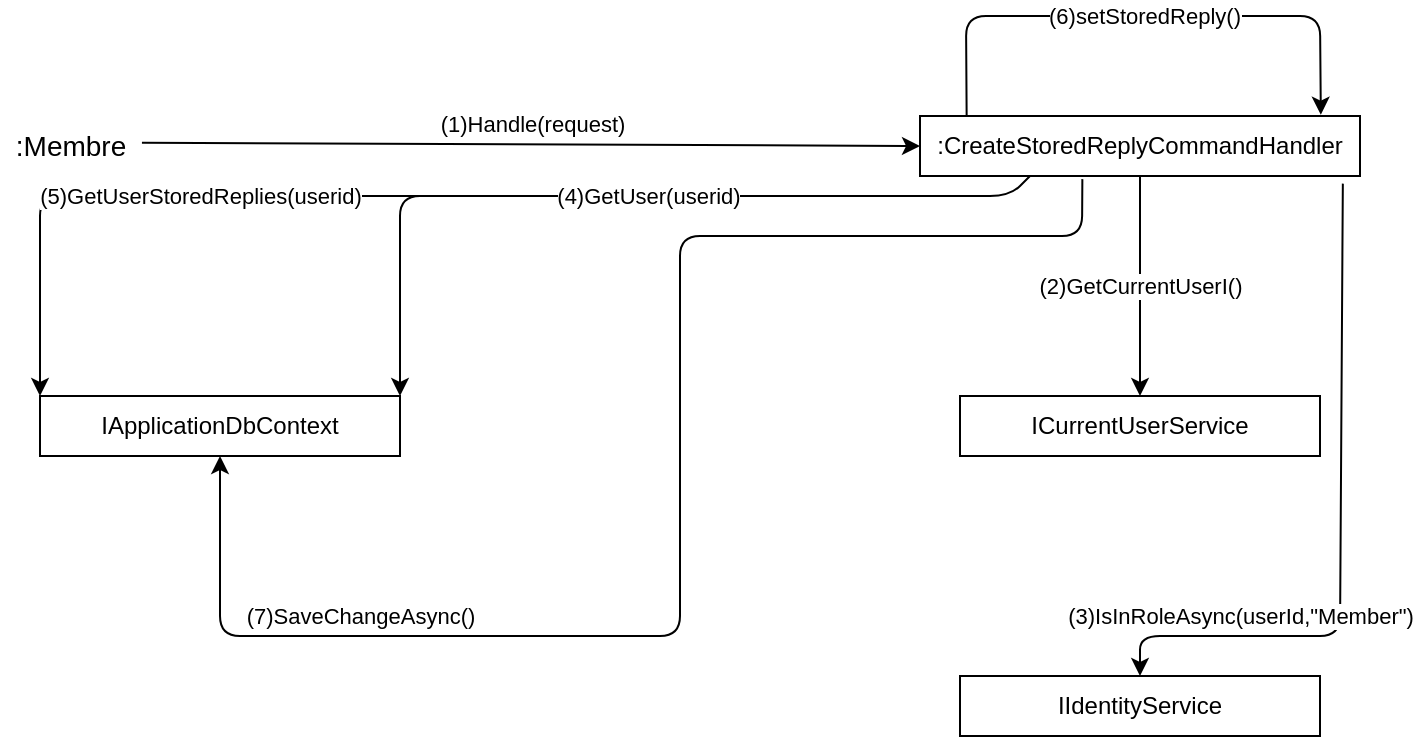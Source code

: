 <mxfile version="13.6.2" type="device"><diagram id="KlSm9ZCpK2tPTp8M8k4w" name="Page-1"><mxGraphModel dx="1515" dy="571" grid="1" gridSize="10" guides="1" tooltips="1" connect="1" arrows="1" fold="1" page="1" pageScale="1" pageWidth="827" pageHeight="1169" math="0" shadow="0"><root><mxCell id="0"/><mxCell id="1" parent="0"/><mxCell id="ac47MHlnu2ltBR3BtxnA-1" value=":&lt;span&gt;CreateStoredReplyCommandHandler&lt;/span&gt;" style="rounded=0;whiteSpace=wrap;html=1;" parent="1" vertex="1"><mxGeometry x="600" y="60" width="220" height="30" as="geometry"/></mxCell><mxCell id="ac47MHlnu2ltBR3BtxnA-2" value="(1)Handle(request)" style="endArrow=classic;html=1;exitX=1.014;exitY=0.421;exitDx=0;exitDy=0;entryX=0;entryY=0.5;entryDx=0;entryDy=0;exitPerimeter=0;" parent="1" source="ac47MHlnu2ltBR3BtxnA-3" target="ac47MHlnu2ltBR3BtxnA-1" edge="1"><mxGeometry y="10" width="50" height="50" relative="1" as="geometry"><mxPoint x="70" y="60" as="sourcePoint"/><mxPoint x="420" y="60" as="targetPoint"/><mxPoint as="offset"/></mxGeometry></mxCell><mxCell id="ac47MHlnu2ltBR3BtxnA-3" value=":Membre" style="text;html=1;align=center;verticalAlign=middle;resizable=0;points=[];autosize=1;fontSize=14;" parent="1" vertex="1"><mxGeometry x="140" y="65" width="70" height="20" as="geometry"/></mxCell><mxCell id="ac47MHlnu2ltBR3BtxnA-4" value="ICurrentUserService" style="rounded=0;whiteSpace=wrap;html=1;" parent="1" vertex="1"><mxGeometry x="620" y="200" width="180" height="30" as="geometry"/></mxCell><mxCell id="MVUgMCLiG67Y3BxT3WH3-1" value="IApplicationDbContext" style="rounded=0;whiteSpace=wrap;html=1;" parent="1" vertex="1"><mxGeometry x="160" y="200" width="180" height="30" as="geometry"/></mxCell><mxCell id="MVUgMCLiG67Y3BxT3WH3-2" value="(2)GetCurrentUserI()" style="endArrow=classic;html=1;exitX=0.5;exitY=1;exitDx=0;exitDy=0;entryX=0.5;entryY=0;entryDx=0;entryDy=0;" parent="1" source="ac47MHlnu2ltBR3BtxnA-1" target="ac47MHlnu2ltBR3BtxnA-4" edge="1"><mxGeometry width="50" height="50" relative="1" as="geometry"><mxPoint x="460" y="170" as="sourcePoint"/><mxPoint x="510" y="120" as="targetPoint"/></mxGeometry></mxCell><mxCell id="MVUgMCLiG67Y3BxT3WH3-3" value="(4)GetUser(userid)" style="endArrow=classic;html=1;exitX=0.25;exitY=1;exitDx=0;exitDy=0;entryX=1;entryY=0;entryDx=0;entryDy=0;" parent="1" source="ac47MHlnu2ltBR3BtxnA-1" target="MVUgMCLiG67Y3BxT3WH3-1" edge="1"><mxGeometry x="-0.069" width="50" height="50" relative="1" as="geometry"><mxPoint x="700.0" y="100" as="sourcePoint"/><mxPoint x="700.0" y="210.0" as="targetPoint"/><Array as="points"><mxPoint x="645" y="100"/><mxPoint x="340" y="100"/></Array><mxPoint as="offset"/></mxGeometry></mxCell><mxCell id="MVUgMCLiG67Y3BxT3WH3-4" value="&lt;span style=&quot;color: rgb(0 , 0 , 0) ; font-family: &amp;#34;helvetica&amp;#34; ; font-size: 11px ; font-style: normal ; font-weight: 400 ; letter-spacing: normal ; text-align: center ; text-indent: 0px ; text-transform: none ; word-spacing: 0px ; background-color: rgb(255 , 255 , 255) ; display: inline ; float: none&quot;&gt;(5)GetUserStoredReplies(userid)&lt;/span&gt;" style="endArrow=classic;html=1;entryX=0;entryY=0;entryDx=0;entryDy=0;" parent="1" edge="1"><mxGeometry x="-0.2" width="50" height="50" relative="1" as="geometry"><mxPoint x="360" y="100" as="sourcePoint"/><mxPoint x="160.0" y="200.0" as="targetPoint"/><Array as="points"><mxPoint x="160" y="100"/></Array><mxPoint as="offset"/></mxGeometry></mxCell><mxCell id="MVUgMCLiG67Y3BxT3WH3-6" value="&lt;span style=&quot;color: rgb(0 , 0 , 0) ; font-family: &amp;#34;helvetica&amp;#34; ; font-size: 11px ; font-style: normal ; font-weight: 400 ; letter-spacing: normal ; text-align: center ; text-indent: 0px ; text-transform: none ; word-spacing: 0px ; background-color: rgb(255 , 255 , 255) ; display: inline ; float: none&quot;&gt;(7)SaveChangeAsync()&lt;/span&gt;" style="endArrow=classic;html=1;entryX=0.5;entryY=1;entryDx=0;entryDy=0;exitX=0.369;exitY=1.052;exitDx=0;exitDy=0;exitPerimeter=0;" parent="1" target="MVUgMCLiG67Y3BxT3WH3-1" edge="1" source="ac47MHlnu2ltBR3BtxnA-1"><mxGeometry x="0.573" y="-10" width="50" height="50" relative="1" as="geometry"><mxPoint x="680" y="120" as="sourcePoint"/><mxPoint x="400" y="170" as="targetPoint"/><Array as="points"><mxPoint x="681" y="120"/><mxPoint x="480" y="120"/><mxPoint x="480" y="320"/><mxPoint x="250" y="320"/></Array><mxPoint as="offset"/></mxGeometry></mxCell><mxCell id="03fQx_aVtYxQcvfV0Gm0-1" value="&lt;span style=&quot;color: rgb(0 , 0 , 0) ; font-family: &amp;#34;helvetica&amp;#34; ; font-size: 11px ; font-style: normal ; font-weight: 400 ; letter-spacing: normal ; text-align: center ; text-indent: 0px ; text-transform: none ; word-spacing: 0px ; background-color: rgb(255 , 255 , 255) ; display: inline ; float: none&quot;&gt;(6)setStoredReply()&lt;/span&gt;" style="endArrow=classic;html=1;exitX=0.106;exitY=-0.018;exitDx=0;exitDy=0;exitPerimeter=0;entryX=0.911;entryY=-0.022;entryDx=0;entryDy=0;entryPerimeter=0;" edge="1" parent="1" source="ac47MHlnu2ltBR3BtxnA-1" target="ac47MHlnu2ltBR3BtxnA-1"><mxGeometry width="50" height="50" relative="1" as="geometry"><mxPoint x="490" y="190" as="sourcePoint"/><mxPoint x="800" y="10" as="targetPoint"/><Array as="points"><mxPoint x="623" y="10"/><mxPoint x="800" y="10"/></Array></mxGeometry></mxCell><mxCell id="03fQx_aVtYxQcvfV0Gm0-2" value="IIdentityService" style="rounded=0;whiteSpace=wrap;html=1;" vertex="1" parent="1"><mxGeometry x="620" y="340" width="180" height="30" as="geometry"/></mxCell><mxCell id="03fQx_aVtYxQcvfV0Gm0-3" value="(3)IsInRoleAsync(userId,&quot;Member&quot;)" style="endArrow=classic;html=1;entryX=0.5;entryY=0;entryDx=0;entryDy=0;exitX=0.961;exitY=1.127;exitDx=0;exitDy=0;exitPerimeter=0;" edge="1" target="03fQx_aVtYxQcvfV0Gm0-2" parent="1" source="ac47MHlnu2ltBR3BtxnA-1"><mxGeometry x="0.596" y="-10" width="50" height="50" relative="1" as="geometry"><mxPoint x="820" y="280" as="sourcePoint"/><mxPoint x="510" y="260" as="targetPoint"/><Array as="points"><mxPoint x="810" y="320"/><mxPoint x="710" y="320"/></Array><mxPoint as="offset"/></mxGeometry></mxCell></root></mxGraphModel></diagram></mxfile>